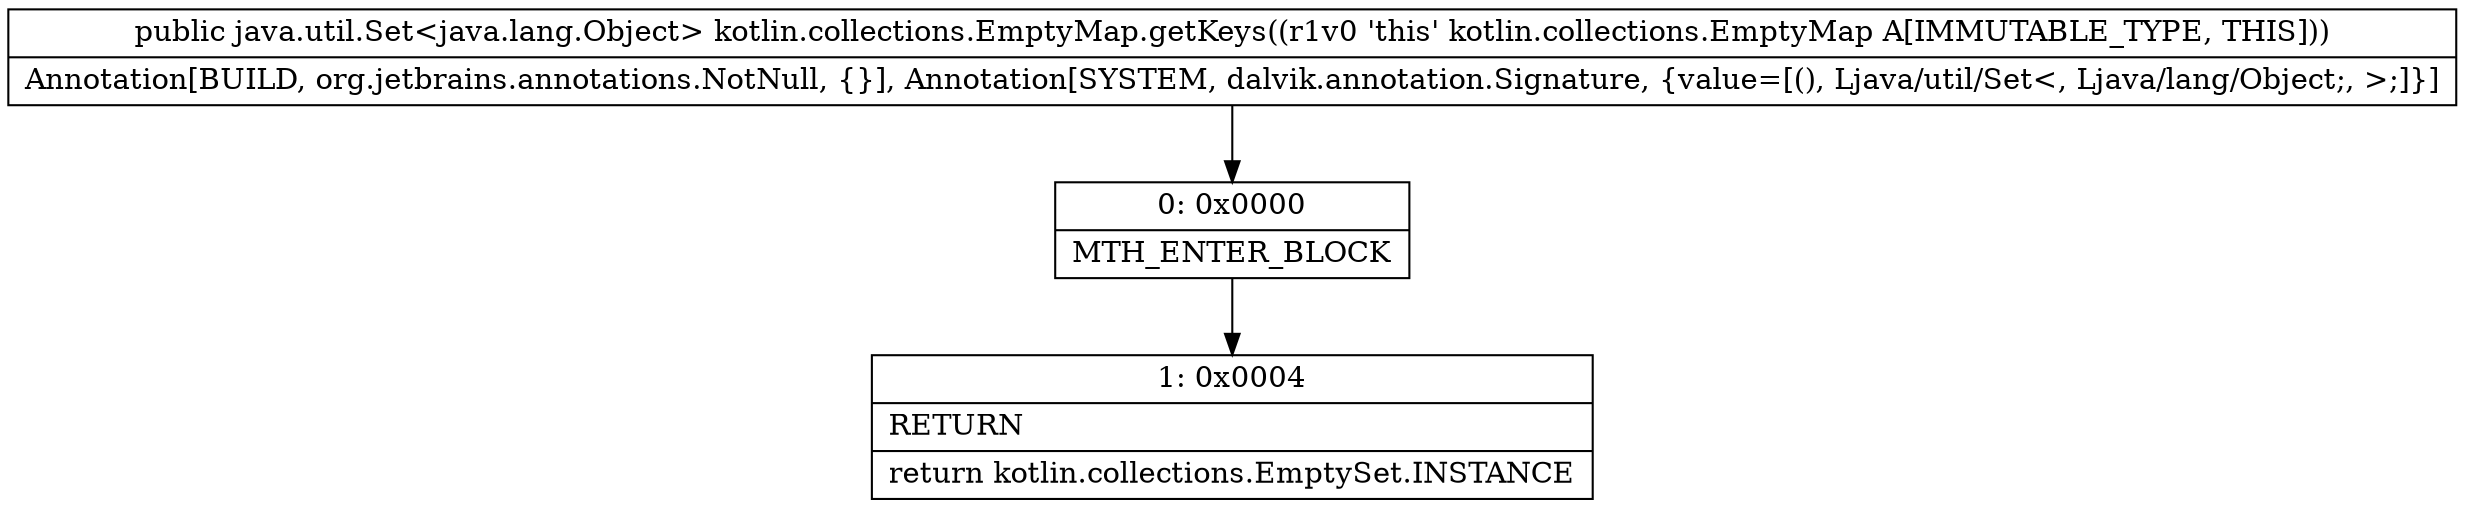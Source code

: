 digraph "CFG forkotlin.collections.EmptyMap.getKeys()Ljava\/util\/Set;" {
Node_0 [shape=record,label="{0\:\ 0x0000|MTH_ENTER_BLOCK\l}"];
Node_1 [shape=record,label="{1\:\ 0x0004|RETURN\l|return kotlin.collections.EmptySet.INSTANCE\l}"];
MethodNode[shape=record,label="{public java.util.Set\<java.lang.Object\> kotlin.collections.EmptyMap.getKeys((r1v0 'this' kotlin.collections.EmptyMap A[IMMUTABLE_TYPE, THIS]))  | Annotation[BUILD, org.jetbrains.annotations.NotNull, \{\}], Annotation[SYSTEM, dalvik.annotation.Signature, \{value=[(), Ljava\/util\/Set\<, Ljava\/lang\/Object;, \>;]\}]\l}"];
MethodNode -> Node_0;
Node_0 -> Node_1;
}

